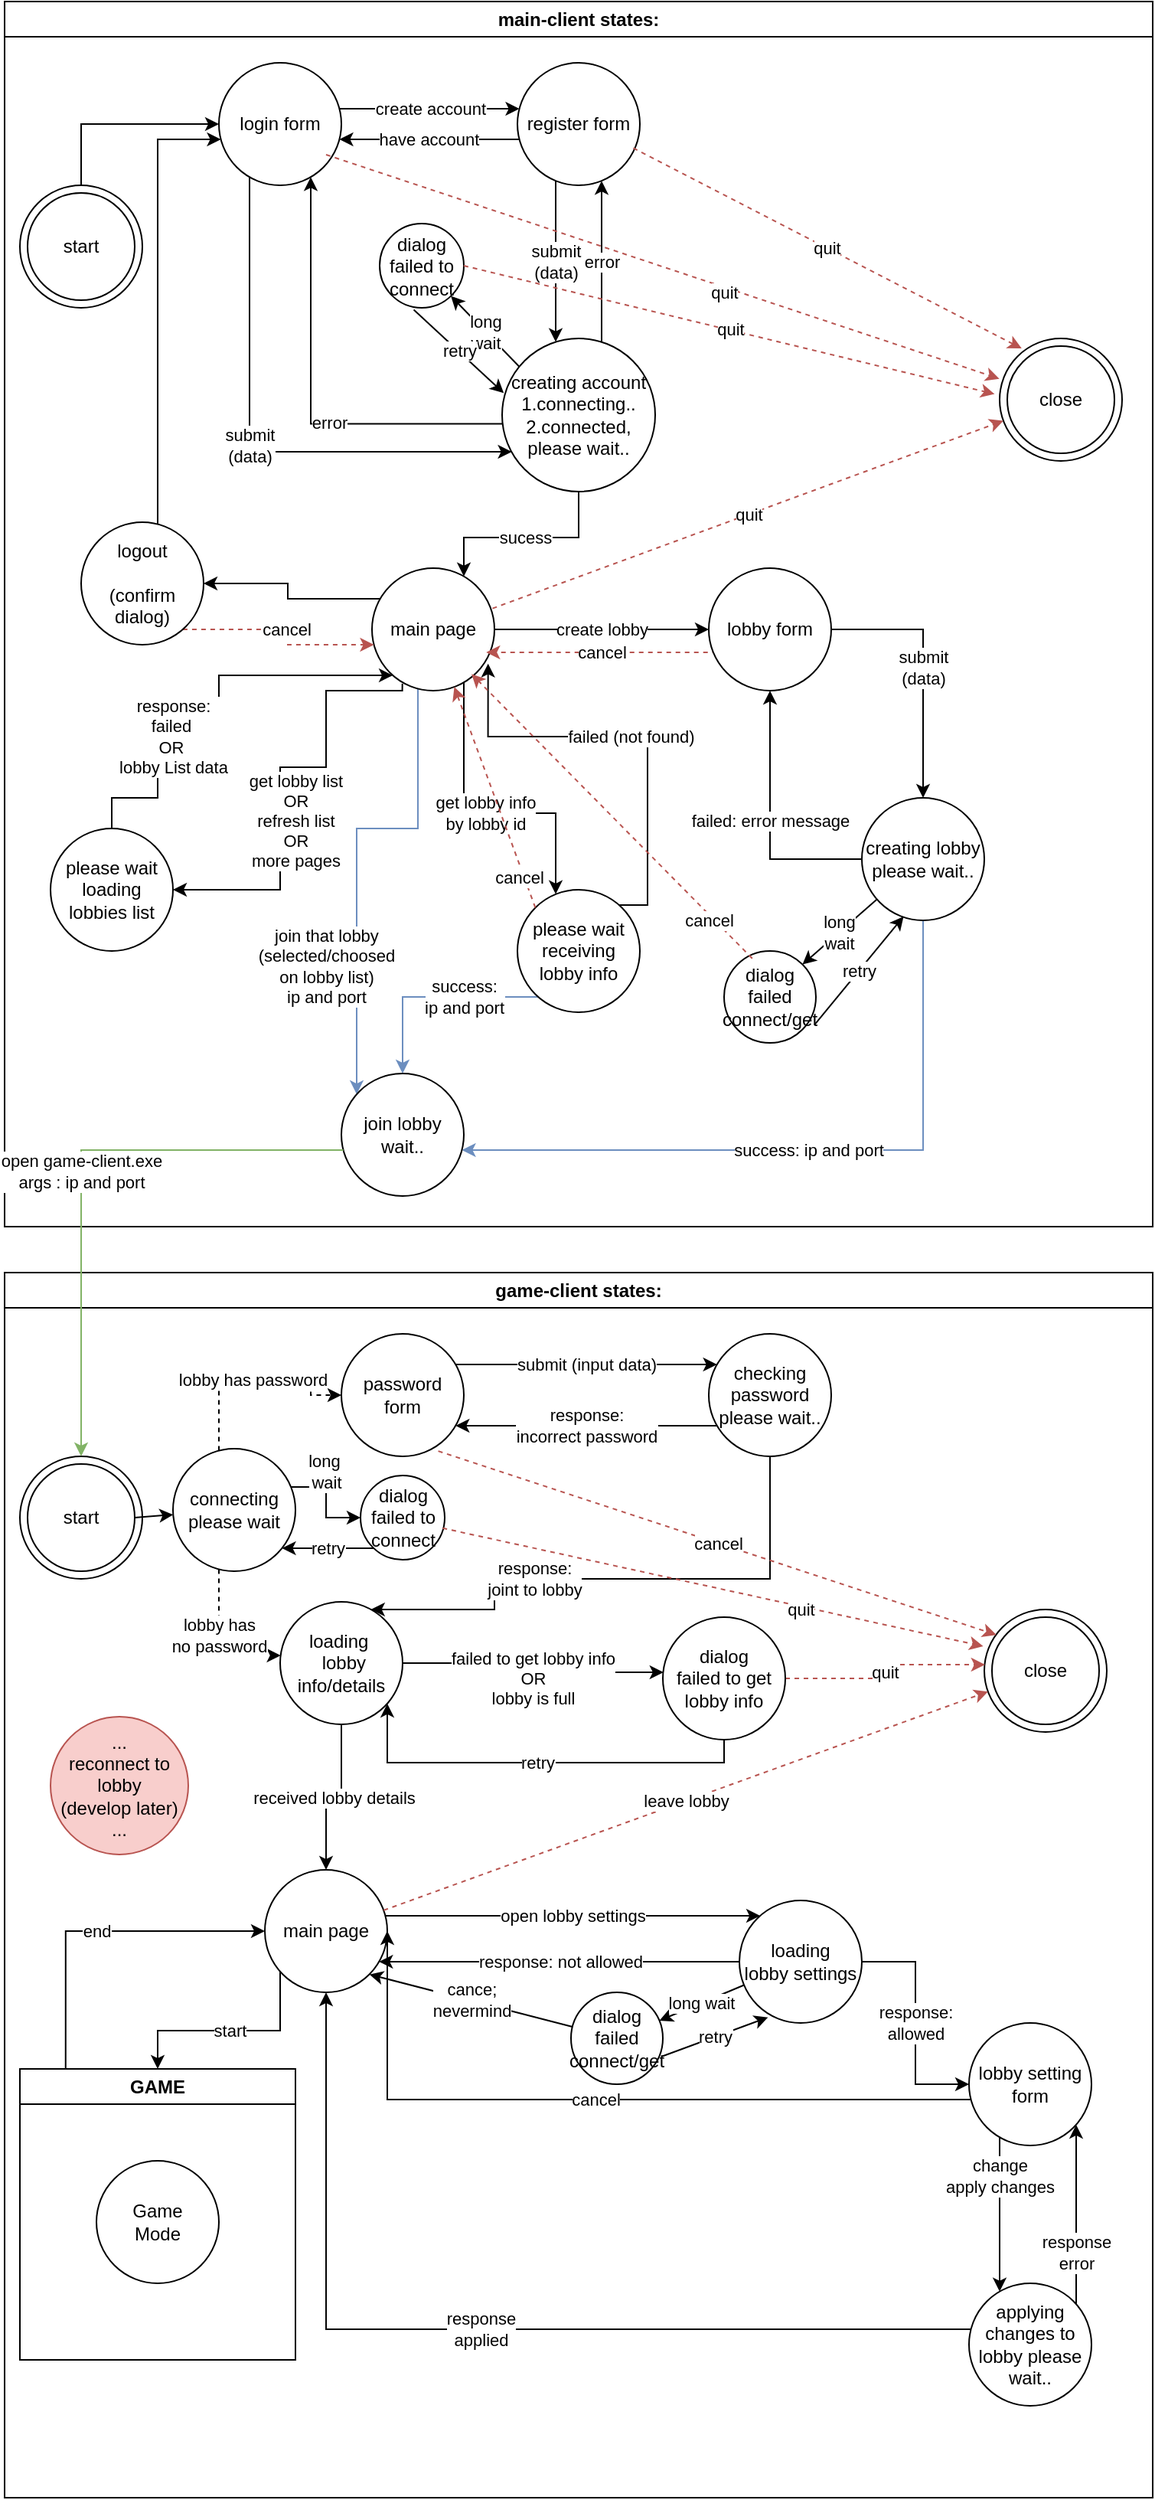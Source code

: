 <mxfile version="22.0.8" type="device">
  <diagram name="Page-1" id="zZIjlVgIFrnFrHsxci6c">
    <mxGraphModel dx="1669" dy="372" grid="1" gridSize="10" guides="1" tooltips="1" connect="1" arrows="1" fold="1" page="1" pageScale="1" pageWidth="850" pageHeight="1100" math="0" shadow="0">
      <root>
        <mxCell id="0" />
        <mxCell id="1" parent="0" />
        <mxCell id="9rOY-lswXxrDOTAaErbJ-1" value="main-client states:" style="swimlane;whiteSpace=wrap;html=1;" vertex="1" parent="1">
          <mxGeometry x="-830" y="20" width="750" height="800" as="geometry" />
        </mxCell>
        <mxCell id="9rOY-lswXxrDOTAaErbJ-2" style="edgeStyle=orthogonalEdgeStyle;rounded=0;orthogonalLoop=1;jettySize=auto;html=1;" edge="1" parent="9rOY-lswXxrDOTAaErbJ-1" source="9rOY-lswXxrDOTAaErbJ-3" target="9rOY-lswXxrDOTAaErbJ-6">
          <mxGeometry relative="1" as="geometry">
            <Array as="points">
              <mxPoint x="50" y="80" />
            </Array>
          </mxGeometry>
        </mxCell>
        <mxCell id="9rOY-lswXxrDOTAaErbJ-3" value="" style="ellipse;whiteSpace=wrap;html=1;aspect=fixed;" vertex="1" parent="9rOY-lswXxrDOTAaErbJ-1">
          <mxGeometry x="10" y="120" width="80" height="80" as="geometry" />
        </mxCell>
        <mxCell id="9rOY-lswXxrDOTAaErbJ-4" value="create account" style="edgeStyle=orthogonalEdgeStyle;rounded=0;orthogonalLoop=1;jettySize=auto;html=1;" edge="1" parent="9rOY-lswXxrDOTAaErbJ-1" source="9rOY-lswXxrDOTAaErbJ-6" target="9rOY-lswXxrDOTAaErbJ-9">
          <mxGeometry relative="1" as="geometry">
            <Array as="points">
              <mxPoint x="260" y="70" />
              <mxPoint x="260" y="70" />
            </Array>
          </mxGeometry>
        </mxCell>
        <mxCell id="9rOY-lswXxrDOTAaErbJ-5" value="submit&lt;br&gt;(data)" style="edgeStyle=orthogonalEdgeStyle;rounded=0;orthogonalLoop=1;jettySize=auto;html=1;entryX=0.063;entryY=0.74;entryDx=0;entryDy=0;entryPerimeter=0;" edge="1" parent="9rOY-lswXxrDOTAaErbJ-1" source="9rOY-lswXxrDOTAaErbJ-6" target="9rOY-lswXxrDOTAaErbJ-16">
          <mxGeometry relative="1" as="geometry">
            <Array as="points">
              <mxPoint x="160" y="294" />
            </Array>
            <mxPoint x="160.029" y="224.162" as="targetPoint" />
          </mxGeometry>
        </mxCell>
        <mxCell id="9rOY-lswXxrDOTAaErbJ-6" value="login form" style="ellipse;whiteSpace=wrap;html=1;aspect=fixed;" vertex="1" parent="9rOY-lswXxrDOTAaErbJ-1">
          <mxGeometry x="140" y="40" width="80" height="80" as="geometry" />
        </mxCell>
        <mxCell id="9rOY-lswXxrDOTAaErbJ-7" value="have account" style="edgeStyle=orthogonalEdgeStyle;rounded=0;orthogonalLoop=1;jettySize=auto;html=1;" edge="1" parent="9rOY-lswXxrDOTAaErbJ-1" source="9rOY-lswXxrDOTAaErbJ-9" target="9rOY-lswXxrDOTAaErbJ-6">
          <mxGeometry relative="1" as="geometry">
            <Array as="points">
              <mxPoint x="260" y="90" />
              <mxPoint x="260" y="90" />
            </Array>
          </mxGeometry>
        </mxCell>
        <mxCell id="9rOY-lswXxrDOTAaErbJ-8" value="submit&lt;br&gt;(data)" style="edgeStyle=orthogonalEdgeStyle;rounded=0;orthogonalLoop=1;jettySize=auto;html=1;" edge="1" parent="9rOY-lswXxrDOTAaErbJ-1" source="9rOY-lswXxrDOTAaErbJ-9" target="9rOY-lswXxrDOTAaErbJ-16">
          <mxGeometry relative="1" as="geometry">
            <Array as="points">
              <mxPoint x="360" y="170" />
              <mxPoint x="360" y="170" />
            </Array>
          </mxGeometry>
        </mxCell>
        <mxCell id="9rOY-lswXxrDOTAaErbJ-9" value="register form" style="ellipse;whiteSpace=wrap;html=1;aspect=fixed;" vertex="1" parent="9rOY-lswXxrDOTAaErbJ-1">
          <mxGeometry x="335" y="40" width="80" height="80" as="geometry" />
        </mxCell>
        <mxCell id="9rOY-lswXxrDOTAaErbJ-10" style="edgeStyle=orthogonalEdgeStyle;rounded=0;orthogonalLoop=1;jettySize=auto;html=1;exitX=0.011;exitY=0.557;exitDx=0;exitDy=0;exitPerimeter=0;" edge="1" parent="9rOY-lswXxrDOTAaErbJ-1" source="9rOY-lswXxrDOTAaErbJ-16" target="9rOY-lswXxrDOTAaErbJ-6">
          <mxGeometry relative="1" as="geometry">
            <Array as="points">
              <mxPoint x="200" y="276" />
            </Array>
            <mxPoint x="200.029" y="224.187" as="sourcePoint" />
          </mxGeometry>
        </mxCell>
        <mxCell id="9rOY-lswXxrDOTAaErbJ-11" value="error" style="edgeLabel;html=1;align=center;verticalAlign=middle;resizable=0;points=[];" vertex="1" connectable="0" parent="9rOY-lswXxrDOTAaErbJ-10">
          <mxGeometry x="-0.204" y="-1" relative="1" as="geometry">
            <mxPoint as="offset" />
          </mxGeometry>
        </mxCell>
        <mxCell id="9rOY-lswXxrDOTAaErbJ-14" value="error" style="edgeStyle=orthogonalEdgeStyle;rounded=0;orthogonalLoop=1;jettySize=auto;html=1;" edge="1" parent="9rOY-lswXxrDOTAaErbJ-1" source="9rOY-lswXxrDOTAaErbJ-16" target="9rOY-lswXxrDOTAaErbJ-9">
          <mxGeometry relative="1" as="geometry">
            <Array as="points">
              <mxPoint x="390" y="180" />
              <mxPoint x="390" y="180" />
            </Array>
          </mxGeometry>
        </mxCell>
        <mxCell id="9rOY-lswXxrDOTAaErbJ-15" value="sucess" style="edgeStyle=orthogonalEdgeStyle;rounded=0;orthogonalLoop=1;jettySize=auto;html=1;" edge="1" parent="9rOY-lswXxrDOTAaErbJ-1" source="9rOY-lswXxrDOTAaErbJ-16" target="9rOY-lswXxrDOTAaErbJ-22">
          <mxGeometry relative="1" as="geometry">
            <Array as="points">
              <mxPoint x="375" y="350" />
              <mxPoint x="300" y="350" />
            </Array>
          </mxGeometry>
        </mxCell>
        <mxCell id="9rOY-lswXxrDOTAaErbJ-16" value="creating account&lt;br&gt;1.connecting..&lt;br&gt;2.connected, please wait.." style="ellipse;whiteSpace=wrap;html=1;aspect=fixed;" vertex="1" parent="9rOY-lswXxrDOTAaErbJ-1">
          <mxGeometry x="325" y="220" width="100" height="100" as="geometry" />
        </mxCell>
        <mxCell id="9rOY-lswXxrDOTAaErbJ-17" style="edgeStyle=orthogonalEdgeStyle;rounded=0;orthogonalLoop=1;jettySize=auto;html=1;" edge="1" parent="9rOY-lswXxrDOTAaErbJ-1" source="9rOY-lswXxrDOTAaErbJ-22" target="9rOY-lswXxrDOTAaErbJ-24">
          <mxGeometry relative="1" as="geometry">
            <Array as="points">
              <mxPoint x="185" y="390" />
              <mxPoint x="185" y="380" />
            </Array>
          </mxGeometry>
        </mxCell>
        <mxCell id="9rOY-lswXxrDOTAaErbJ-18" value="create lobby" style="edgeStyle=orthogonalEdgeStyle;rounded=0;orthogonalLoop=1;jettySize=auto;html=1;" edge="1" parent="9rOY-lswXxrDOTAaErbJ-1" source="9rOY-lswXxrDOTAaErbJ-22" target="9rOY-lswXxrDOTAaErbJ-27">
          <mxGeometry relative="1" as="geometry">
            <Array as="points">
              <mxPoint x="390" y="410" />
              <mxPoint x="390" y="410" />
            </Array>
          </mxGeometry>
        </mxCell>
        <mxCell id="9rOY-lswXxrDOTAaErbJ-19" value="get lobby list&lt;br&gt;OR&lt;br&gt;refresh list&lt;br&gt;OR&lt;br&gt;more pages" style="edgeStyle=orthogonalEdgeStyle;rounded=0;orthogonalLoop=1;jettySize=auto;html=1;exitX=0.248;exitY=0.943;exitDx=0;exitDy=0;exitPerimeter=0;" edge="1" parent="9rOY-lswXxrDOTAaErbJ-1" source="9rOY-lswXxrDOTAaErbJ-22" target="9rOY-lswXxrDOTAaErbJ-29">
          <mxGeometry x="0.191" y="10" relative="1" as="geometry">
            <Array as="points">
              <mxPoint x="260" y="450" />
              <mxPoint x="210" y="450" />
              <mxPoint x="210" y="500" />
              <mxPoint x="180" y="500" />
              <mxPoint x="180" y="580" />
            </Array>
            <mxPoint as="offset" />
          </mxGeometry>
        </mxCell>
        <mxCell id="9rOY-lswXxrDOTAaErbJ-20" value="get lobby info&lt;br&gt;by lobby id" style="edgeStyle=orthogonalEdgeStyle;rounded=0;orthogonalLoop=1;jettySize=auto;html=1;" edge="1" parent="9rOY-lswXxrDOTAaErbJ-1" source="9rOY-lswXxrDOTAaErbJ-22" target="9rOY-lswXxrDOTAaErbJ-31">
          <mxGeometry relative="1" as="geometry">
            <Array as="points">
              <mxPoint x="300" y="530" />
              <mxPoint x="360" y="530" />
            </Array>
          </mxGeometry>
        </mxCell>
        <mxCell id="9rOY-lswXxrDOTAaErbJ-21" value="join that lobby&lt;br&gt;(selected/choosed&lt;br&gt;on lobby list)&lt;br&gt;ip and port" style="edgeStyle=orthogonalEdgeStyle;rounded=0;orthogonalLoop=1;jettySize=auto;html=1;fillColor=#dae8fc;strokeColor=#6c8ebf;" edge="1" parent="9rOY-lswXxrDOTAaErbJ-1" source="9rOY-lswXxrDOTAaErbJ-22" target="9rOY-lswXxrDOTAaErbJ-42">
          <mxGeometry x="0.452" y="-20" relative="1" as="geometry">
            <mxPoint x="194.856" y="602.861" as="targetPoint" />
            <Array as="points">
              <mxPoint x="270" y="540" />
              <mxPoint x="230" y="540" />
            </Array>
            <mxPoint as="offset" />
          </mxGeometry>
        </mxCell>
        <mxCell id="9rOY-lswXxrDOTAaErbJ-22" value="main page" style="ellipse;whiteSpace=wrap;html=1;aspect=fixed;" vertex="1" parent="9rOY-lswXxrDOTAaErbJ-1">
          <mxGeometry x="240" y="370" width="80" height="80" as="geometry" />
        </mxCell>
        <mxCell id="9rOY-lswXxrDOTAaErbJ-23" style="edgeStyle=orthogonalEdgeStyle;rounded=0;orthogonalLoop=1;jettySize=auto;html=1;" edge="1" parent="9rOY-lswXxrDOTAaErbJ-1" source="9rOY-lswXxrDOTAaErbJ-24" target="9rOY-lswXxrDOTAaErbJ-6">
          <mxGeometry relative="1" as="geometry">
            <Array as="points">
              <mxPoint x="100" y="90" />
            </Array>
          </mxGeometry>
        </mxCell>
        <mxCell id="9rOY-lswXxrDOTAaErbJ-118" value="cancel" style="edgeStyle=orthogonalEdgeStyle;rounded=0;orthogonalLoop=1;jettySize=auto;html=1;fillColor=#f8cecc;strokeColor=#b85450;dashed=1;" edge="1" parent="9rOY-lswXxrDOTAaErbJ-1" source="9rOY-lswXxrDOTAaErbJ-24" target="9rOY-lswXxrDOTAaErbJ-22">
          <mxGeometry relative="1" as="geometry">
            <Array as="points">
              <mxPoint x="185" y="410" />
              <mxPoint x="185" y="420" />
            </Array>
          </mxGeometry>
        </mxCell>
        <mxCell id="9rOY-lswXxrDOTAaErbJ-24" value="logout&lt;br&gt;&lt;br&gt;(confirm dialog)" style="ellipse;whiteSpace=wrap;html=1;aspect=fixed;" vertex="1" parent="9rOY-lswXxrDOTAaErbJ-1">
          <mxGeometry x="50" y="340" width="80" height="80" as="geometry" />
        </mxCell>
        <mxCell id="9rOY-lswXxrDOTAaErbJ-25" value="cancel" style="edgeStyle=orthogonalEdgeStyle;rounded=0;orthogonalLoop=1;jettySize=auto;html=1;fillColor=#f8cecc;strokeColor=#b85450;dashed=1;" edge="1" parent="9rOY-lswXxrDOTAaErbJ-1">
          <mxGeometry relative="1" as="geometry">
            <mxPoint x="465.359" y="425" as="sourcePoint" />
            <mxPoint x="314.641" y="425" as="targetPoint" />
            <Array as="points">
              <mxPoint x="390" y="425" />
              <mxPoint x="390" y="425" />
            </Array>
          </mxGeometry>
        </mxCell>
        <mxCell id="9rOY-lswXxrDOTAaErbJ-26" value="submit&lt;br&gt;(data)" style="edgeStyle=orthogonalEdgeStyle;rounded=0;orthogonalLoop=1;jettySize=auto;html=1;" edge="1" parent="9rOY-lswXxrDOTAaErbJ-1" source="9rOY-lswXxrDOTAaErbJ-27" target="9rOY-lswXxrDOTAaErbJ-41">
          <mxGeometry relative="1" as="geometry" />
        </mxCell>
        <mxCell id="9rOY-lswXxrDOTAaErbJ-27" value="lobby form" style="ellipse;whiteSpace=wrap;html=1;aspect=fixed;" vertex="1" parent="9rOY-lswXxrDOTAaErbJ-1">
          <mxGeometry x="460" y="370" width="80" height="80" as="geometry" />
        </mxCell>
        <mxCell id="9rOY-lswXxrDOTAaErbJ-28" value="response:&lt;br&gt;failed&amp;nbsp;&lt;br&gt;OR&amp;nbsp;&lt;br&gt;lobby List data" style="edgeStyle=orthogonalEdgeStyle;rounded=0;orthogonalLoop=1;jettySize=auto;html=1;" edge="1" parent="9rOY-lswXxrDOTAaErbJ-1" source="9rOY-lswXxrDOTAaErbJ-29" target="9rOY-lswXxrDOTAaErbJ-22">
          <mxGeometry x="-0.506" y="10" relative="1" as="geometry">
            <Array as="points">
              <mxPoint x="70" y="520" />
              <mxPoint x="100" y="520" />
              <mxPoint x="100" y="500" />
              <mxPoint x="140" y="500" />
              <mxPoint x="140" y="440" />
            </Array>
            <mxPoint x="10" y="-10" as="offset" />
          </mxGeometry>
        </mxCell>
        <mxCell id="9rOY-lswXxrDOTAaErbJ-29" value="please wait&lt;br&gt;loading lobbies list" style="ellipse;whiteSpace=wrap;html=1;aspect=fixed;" vertex="1" parent="9rOY-lswXxrDOTAaErbJ-1">
          <mxGeometry x="30" y="540" width="80" height="80" as="geometry" />
        </mxCell>
        <mxCell id="9rOY-lswXxrDOTAaErbJ-30" value="success:&lt;br&gt;ip and port" style="edgeStyle=orthogonalEdgeStyle;rounded=0;orthogonalLoop=1;jettySize=auto;html=1;fillColor=#dae8fc;strokeColor=#6c8ebf;" edge="1" parent="9rOY-lswXxrDOTAaErbJ-1" source="9rOY-lswXxrDOTAaErbJ-31" target="9rOY-lswXxrDOTAaErbJ-42">
          <mxGeometry x="-0.299" relative="1" as="geometry">
            <Array as="points">
              <mxPoint x="260" y="650" />
            </Array>
            <mxPoint as="offset" />
          </mxGeometry>
        </mxCell>
        <mxCell id="9rOY-lswXxrDOTAaErbJ-31" value="please wait&lt;br&gt;receiving lobby info" style="ellipse;whiteSpace=wrap;html=1;aspect=fixed;" vertex="1" parent="9rOY-lswXxrDOTAaErbJ-1">
          <mxGeometry x="335" y="580" width="80" height="80" as="geometry" />
        </mxCell>
        <mxCell id="9rOY-lswXxrDOTAaErbJ-32" value="failed (not found)" style="edgeStyle=orthogonalEdgeStyle;rounded=0;orthogonalLoop=1;jettySize=auto;html=1;entryX=0.948;entryY=0.779;entryDx=0;entryDy=0;entryPerimeter=0;" edge="1" parent="9rOY-lswXxrDOTAaErbJ-1" source="9rOY-lswXxrDOTAaErbJ-31" target="9rOY-lswXxrDOTAaErbJ-22">
          <mxGeometry relative="1" as="geometry">
            <Array as="points">
              <mxPoint x="420" y="590" />
              <mxPoint x="420" y="480" />
              <mxPoint x="316" y="480" />
            </Array>
          </mxGeometry>
        </mxCell>
        <mxCell id="9rOY-lswXxrDOTAaErbJ-33" value="" style="ellipse;whiteSpace=wrap;html=1;aspect=fixed;" vertex="1" parent="9rOY-lswXxrDOTAaErbJ-1">
          <mxGeometry x="650" y="220" width="80" height="80" as="geometry" />
        </mxCell>
        <mxCell id="9rOY-lswXxrDOTAaErbJ-34" value="quit" style="endArrow=classic;html=1;rounded=0;exitX=0.984;exitY=0.329;exitDx=0;exitDy=0;exitPerimeter=0;fillColor=#f8cecc;strokeColor=#b85450;dashed=1;" edge="1" parent="9rOY-lswXxrDOTAaErbJ-1" source="9rOY-lswXxrDOTAaErbJ-22" target="9rOY-lswXxrDOTAaErbJ-33">
          <mxGeometry width="50" height="50" relative="1" as="geometry">
            <mxPoint x="380" y="290" as="sourcePoint" />
            <mxPoint x="430" y="240" as="targetPoint" />
          </mxGeometry>
        </mxCell>
        <mxCell id="9rOY-lswXxrDOTAaErbJ-35" value="close" style="ellipse;whiteSpace=wrap;html=1;aspect=fixed;" vertex="1" parent="9rOY-lswXxrDOTAaErbJ-1">
          <mxGeometry x="655" y="225" width="70" height="70" as="geometry" />
        </mxCell>
        <mxCell id="9rOY-lswXxrDOTAaErbJ-36" value="start" style="ellipse;whiteSpace=wrap;html=1;aspect=fixed;" vertex="1" parent="9rOY-lswXxrDOTAaErbJ-1">
          <mxGeometry x="15" y="125" width="70" height="70" as="geometry" />
        </mxCell>
        <mxCell id="9rOY-lswXxrDOTAaErbJ-37" value="quit" style="endArrow=classic;html=1;rounded=0;exitX=0.875;exitY=0.75;exitDx=0;exitDy=0;exitPerimeter=0;entryX=-0.002;entryY=0.329;entryDx=0;entryDy=0;entryPerimeter=0;fillColor=#f8cecc;strokeColor=#b85450;dashed=1;" edge="1" parent="9rOY-lswXxrDOTAaErbJ-1" source="9rOY-lswXxrDOTAaErbJ-6" target="9rOY-lswXxrDOTAaErbJ-33">
          <mxGeometry x="0.187" y="-3" width="50" height="50" relative="1" as="geometry">
            <mxPoint x="370" y="280" as="sourcePoint" />
            <mxPoint x="420" y="230" as="targetPoint" />
            <mxPoint as="offset" />
          </mxGeometry>
        </mxCell>
        <mxCell id="9rOY-lswXxrDOTAaErbJ-38" value="quit" style="endArrow=classic;html=1;rounded=0;entryX=0.18;entryY=0.082;entryDx=0;entryDy=0;exitX=0.946;exitY=0.696;exitDx=0;exitDy=0;exitPerimeter=0;fillColor=#f8cecc;strokeColor=#b85450;entryPerimeter=0;dashed=1;" edge="1" parent="9rOY-lswXxrDOTAaErbJ-1" source="9rOY-lswXxrDOTAaErbJ-9" target="9rOY-lswXxrDOTAaErbJ-33">
          <mxGeometry width="50" height="50" relative="1" as="geometry">
            <mxPoint x="370" y="280" as="sourcePoint" />
            <mxPoint x="420" y="230" as="targetPoint" />
          </mxGeometry>
        </mxCell>
        <mxCell id="9rOY-lswXxrDOTAaErbJ-39" value="failed: error message" style="edgeStyle=orthogonalEdgeStyle;rounded=0;orthogonalLoop=1;jettySize=auto;html=1;" edge="1" parent="9rOY-lswXxrDOTAaErbJ-1" source="9rOY-lswXxrDOTAaErbJ-41" target="9rOY-lswXxrDOTAaErbJ-27">
          <mxGeometry relative="1" as="geometry" />
        </mxCell>
        <mxCell id="9rOY-lswXxrDOTAaErbJ-40" value="success: ip and port" style="edgeStyle=orthogonalEdgeStyle;rounded=0;orthogonalLoop=1;jettySize=auto;html=1;fillColor=#dae8fc;strokeColor=#6c8ebf;" edge="1" parent="9rOY-lswXxrDOTAaErbJ-1" source="9rOY-lswXxrDOTAaErbJ-41" target="9rOY-lswXxrDOTAaErbJ-42">
          <mxGeometry relative="1" as="geometry">
            <Array as="points">
              <mxPoint x="600" y="750" />
            </Array>
          </mxGeometry>
        </mxCell>
        <mxCell id="9rOY-lswXxrDOTAaErbJ-41" value="creating lobby&lt;br&gt;please wait.." style="ellipse;whiteSpace=wrap;html=1;aspect=fixed;" vertex="1" parent="9rOY-lswXxrDOTAaErbJ-1">
          <mxGeometry x="560" y="520" width="80" height="80" as="geometry" />
        </mxCell>
        <mxCell id="9rOY-lswXxrDOTAaErbJ-42" value="join lobby&lt;br&gt;wait.." style="ellipse;whiteSpace=wrap;html=1;aspect=fixed;" vertex="1" parent="9rOY-lswXxrDOTAaErbJ-1">
          <mxGeometry x="220" y="700" width="80" height="80" as="geometry" />
        </mxCell>
        <mxCell id="9rOY-lswXxrDOTAaErbJ-91" value="dialog&lt;br&gt;failed to connect" style="ellipse;whiteSpace=wrap;html=1;aspect=fixed;" vertex="1" parent="9rOY-lswXxrDOTAaErbJ-1">
          <mxGeometry x="245" y="145" width="55" height="55" as="geometry" />
        </mxCell>
        <mxCell id="9rOY-lswXxrDOTAaErbJ-99" value="long&lt;br&gt;wait" style="endArrow=classic;html=1;rounded=0;exitX=0.114;exitY=0.186;exitDx=0;exitDy=0;exitPerimeter=0;" edge="1" parent="9rOY-lswXxrDOTAaErbJ-1" source="9rOY-lswXxrDOTAaErbJ-16" target="9rOY-lswXxrDOTAaErbJ-91">
          <mxGeometry width="50" height="50" relative="1" as="geometry">
            <mxPoint x="235" y="303" as="sourcePoint" />
            <mxPoint x="266" y="318" as="targetPoint" />
          </mxGeometry>
        </mxCell>
        <mxCell id="9rOY-lswXxrDOTAaErbJ-100" value="retry" style="endArrow=classic;html=1;rounded=0;entryX=0.011;entryY=0.357;entryDx=0;entryDy=0;entryPerimeter=0;exitX=0.405;exitY=1.023;exitDx=0;exitDy=0;exitPerimeter=0;" edge="1" parent="9rOY-lswXxrDOTAaErbJ-1" source="9rOY-lswXxrDOTAaErbJ-91" target="9rOY-lswXxrDOTAaErbJ-16">
          <mxGeometry width="50" height="50" relative="1" as="geometry">
            <mxPoint x="346" y="249" as="sourcePoint" />
            <mxPoint x="301" y="198" as="targetPoint" />
          </mxGeometry>
        </mxCell>
        <mxCell id="9rOY-lswXxrDOTAaErbJ-103" value="quit" style="endArrow=classic;html=1;rounded=0;fillColor=#f8cecc;strokeColor=#b85450;dashed=1;entryX=-0.041;entryY=0.454;entryDx=0;entryDy=0;entryPerimeter=0;exitX=1;exitY=0.5;exitDx=0;exitDy=0;" edge="1" parent="9rOY-lswXxrDOTAaErbJ-1" source="9rOY-lswXxrDOTAaErbJ-91" target="9rOY-lswXxrDOTAaErbJ-33">
          <mxGeometry width="50" height="50" relative="1" as="geometry">
            <mxPoint x="317" y="314" as="sourcePoint" />
            <mxPoint x="656" y="271" as="targetPoint" />
          </mxGeometry>
        </mxCell>
        <mxCell id="9rOY-lswXxrDOTAaErbJ-112" value="dialog&lt;br&gt;failed connect/get" style="ellipse;whiteSpace=wrap;html=1;aspect=fixed;" vertex="1" parent="9rOY-lswXxrDOTAaErbJ-1">
          <mxGeometry x="470" y="620" width="60" height="60" as="geometry" />
        </mxCell>
        <mxCell id="9rOY-lswXxrDOTAaErbJ-114" value="long&lt;br&gt;wait" style="endArrow=classic;html=1;rounded=0;entryX=1;entryY=0;entryDx=0;entryDy=0;" edge="1" parent="9rOY-lswXxrDOTAaErbJ-1" source="9rOY-lswXxrDOTAaErbJ-41" target="9rOY-lswXxrDOTAaErbJ-112">
          <mxGeometry width="50" height="50" relative="1" as="geometry">
            <mxPoint x="346" y="249" as="sourcePoint" />
            <mxPoint x="302" y="202" as="targetPoint" />
          </mxGeometry>
        </mxCell>
        <mxCell id="9rOY-lswXxrDOTAaErbJ-115" value="retry" style="endArrow=classic;html=1;rounded=0;entryX=0.341;entryY=0.968;entryDx=0;entryDy=0;entryPerimeter=0;exitX=0.983;exitY=0.805;exitDx=0;exitDy=0;exitPerimeter=0;" edge="1" parent="9rOY-lswXxrDOTAaErbJ-1" source="9rOY-lswXxrDOTAaErbJ-112" target="9rOY-lswXxrDOTAaErbJ-41">
          <mxGeometry width="50" height="50" relative="1" as="geometry">
            <mxPoint x="277" y="211" as="sourcePoint" />
            <mxPoint x="336" y="266" as="targetPoint" />
          </mxGeometry>
        </mxCell>
        <mxCell id="9rOY-lswXxrDOTAaErbJ-116" value="cancel" style="endArrow=classic;html=1;rounded=0;entryX=0.813;entryY=0.864;entryDx=0;entryDy=0;entryPerimeter=0;exitX=0.307;exitY=0.081;exitDx=0;exitDy=0;exitPerimeter=0;dashed=1;fillColor=#f8cecc;strokeColor=#b85450;" edge="1" parent="9rOY-lswXxrDOTAaErbJ-1" source="9rOY-lswXxrDOTAaErbJ-112" target="9rOY-lswXxrDOTAaErbJ-22">
          <mxGeometry x="-0.711" y="3" width="50" height="50" relative="1" as="geometry">
            <mxPoint x="580" y="596" as="sourcePoint" />
            <mxPoint x="531" y="639" as="targetPoint" />
            <mxPoint as="offset" />
          </mxGeometry>
        </mxCell>
        <mxCell id="9rOY-lswXxrDOTAaErbJ-117" value="cancel" style="endArrow=classic;html=1;rounded=0;exitX=0;exitY=0;exitDx=0;exitDy=0;dashed=1;fillColor=#f8cecc;strokeColor=#b85450;" edge="1" parent="9rOY-lswXxrDOTAaErbJ-1" source="9rOY-lswXxrDOTAaErbJ-31" target="9rOY-lswXxrDOTAaErbJ-22">
          <mxGeometry x="-0.711" y="3" width="50" height="50" relative="1" as="geometry">
            <mxPoint x="498" y="635" as="sourcePoint" />
            <mxPoint x="315" y="449" as="targetPoint" />
            <mxPoint as="offset" />
          </mxGeometry>
        </mxCell>
        <mxCell id="9rOY-lswXxrDOTAaErbJ-43" value="game-client states:" style="swimlane;whiteSpace=wrap;html=1;" vertex="1" parent="1">
          <mxGeometry x="-830" y="850" width="750" height="800" as="geometry" />
        </mxCell>
        <mxCell id="9rOY-lswXxrDOTAaErbJ-44" value="lobby has password" style="edgeStyle=orthogonalEdgeStyle;rounded=0;orthogonalLoop=1;jettySize=auto;html=1;dashed=1;" edge="1" parent="9rOY-lswXxrDOTAaErbJ-43" source="9rOY-lswXxrDOTAaErbJ-81" target="9rOY-lswXxrDOTAaErbJ-48">
          <mxGeometry relative="1" as="geometry">
            <Array as="points">
              <mxPoint x="140" y="70" />
              <mxPoint x="200" y="70" />
              <mxPoint x="200" y="80" />
            </Array>
          </mxGeometry>
        </mxCell>
        <mxCell id="9rOY-lswXxrDOTAaErbJ-45" value="lobby has &lt;br&gt;no password" style="edgeStyle=orthogonalEdgeStyle;rounded=0;orthogonalLoop=1;jettySize=auto;html=1;dashed=1;" edge="1" parent="9rOY-lswXxrDOTAaErbJ-43" source="9rOY-lswXxrDOTAaErbJ-81" target="9rOY-lswXxrDOTAaErbJ-61">
          <mxGeometry x="-0.11" relative="1" as="geometry">
            <Array as="points">
              <mxPoint x="140" y="250" />
            </Array>
            <mxPoint as="offset" />
          </mxGeometry>
        </mxCell>
        <mxCell id="9rOY-lswXxrDOTAaErbJ-46" value="" style="ellipse;whiteSpace=wrap;html=1;aspect=fixed;" vertex="1" parent="9rOY-lswXxrDOTAaErbJ-43">
          <mxGeometry x="10" y="120" width="80" height="80" as="geometry" />
        </mxCell>
        <mxCell id="9rOY-lswXxrDOTAaErbJ-47" value="submit (input data)" style="edgeStyle=orthogonalEdgeStyle;rounded=0;orthogonalLoop=1;jettySize=auto;html=1;" edge="1" parent="9rOY-lswXxrDOTAaErbJ-43" source="9rOY-lswXxrDOTAaErbJ-48" target="9rOY-lswXxrDOTAaErbJ-53">
          <mxGeometry relative="1" as="geometry">
            <Array as="points">
              <mxPoint x="350" y="60" />
              <mxPoint x="350" y="60" />
            </Array>
          </mxGeometry>
        </mxCell>
        <mxCell id="9rOY-lswXxrDOTAaErbJ-48" value="password form" style="ellipse;whiteSpace=wrap;html=1;aspect=fixed;" vertex="1" parent="9rOY-lswXxrDOTAaErbJ-43">
          <mxGeometry x="220" y="40" width="80" height="80" as="geometry" />
        </mxCell>
        <mxCell id="9rOY-lswXxrDOTAaErbJ-49" value="open lobby settings" style="edgeStyle=orthogonalEdgeStyle;rounded=0;orthogonalLoop=1;jettySize=auto;html=1;" edge="1" parent="9rOY-lswXxrDOTAaErbJ-43" source="9rOY-lswXxrDOTAaErbJ-51" target="9rOY-lswXxrDOTAaErbJ-65">
          <mxGeometry relative="1" as="geometry">
            <Array as="points">
              <mxPoint x="430" y="420" />
              <mxPoint x="430" y="420" />
            </Array>
          </mxGeometry>
        </mxCell>
        <mxCell id="9rOY-lswXxrDOTAaErbJ-50" value="start" style="edgeStyle=orthogonalEdgeStyle;rounded=0;orthogonalLoop=1;jettySize=auto;html=1;" edge="1" parent="9rOY-lswXxrDOTAaErbJ-43" source="9rOY-lswXxrDOTAaErbJ-51" target="9rOY-lswXxrDOTAaErbJ-75">
          <mxGeometry relative="1" as="geometry">
            <Array as="points">
              <mxPoint x="180" y="495" />
              <mxPoint x="100" y="495" />
            </Array>
          </mxGeometry>
        </mxCell>
        <mxCell id="9rOY-lswXxrDOTAaErbJ-51" value="main page" style="ellipse;whiteSpace=wrap;html=1;aspect=fixed;" vertex="1" parent="9rOY-lswXxrDOTAaErbJ-43">
          <mxGeometry x="170" y="390" width="80" height="80" as="geometry" />
        </mxCell>
        <mxCell id="9rOY-lswXxrDOTAaErbJ-52" value="response: &lt;br&gt;incorrect password" style="edgeStyle=orthogonalEdgeStyle;rounded=0;orthogonalLoop=1;jettySize=auto;html=1;" edge="1" parent="9rOY-lswXxrDOTAaErbJ-43" source="9rOY-lswXxrDOTAaErbJ-53" target="9rOY-lswXxrDOTAaErbJ-48">
          <mxGeometry relative="1" as="geometry">
            <Array as="points">
              <mxPoint x="350" y="100" />
              <mxPoint x="350" y="100" />
            </Array>
          </mxGeometry>
        </mxCell>
        <mxCell id="9rOY-lswXxrDOTAaErbJ-53" value="checking password&lt;br&gt;please wait.." style="ellipse;whiteSpace=wrap;html=1;aspect=fixed;" vertex="1" parent="9rOY-lswXxrDOTAaErbJ-43">
          <mxGeometry x="460" y="40" width="80" height="80" as="geometry" />
        </mxCell>
        <mxCell id="9rOY-lswXxrDOTAaErbJ-54" value="response:&lt;br&gt;joint to lobby" style="edgeStyle=orthogonalEdgeStyle;rounded=0;orthogonalLoop=1;jettySize=auto;html=1;" edge="1" parent="9rOY-lswXxrDOTAaErbJ-43" source="9rOY-lswXxrDOTAaErbJ-53" target="9rOY-lswXxrDOTAaErbJ-61">
          <mxGeometry x="0.301" relative="1" as="geometry">
            <Array as="points">
              <mxPoint x="500" y="200" />
              <mxPoint x="320" y="200" />
              <mxPoint x="320" y="220" />
            </Array>
            <mxPoint as="offset" />
          </mxGeometry>
        </mxCell>
        <mxCell id="9rOY-lswXxrDOTAaErbJ-55" value="" style="ellipse;whiteSpace=wrap;html=1;aspect=fixed;" vertex="1" parent="9rOY-lswXxrDOTAaErbJ-43">
          <mxGeometry x="640" y="220" width="80" height="80" as="geometry" />
        </mxCell>
        <mxCell id="9rOY-lswXxrDOTAaErbJ-56" value="close" style="ellipse;whiteSpace=wrap;html=1;aspect=fixed;" vertex="1" parent="9rOY-lswXxrDOTAaErbJ-43">
          <mxGeometry x="645" y="225" width="70" height="70" as="geometry" />
        </mxCell>
        <mxCell id="9rOY-lswXxrDOTAaErbJ-57" value="start" style="ellipse;whiteSpace=wrap;html=1;aspect=fixed;" vertex="1" parent="9rOY-lswXxrDOTAaErbJ-43">
          <mxGeometry x="15" y="125" width="70" height="70" as="geometry" />
        </mxCell>
        <mxCell id="9rOY-lswXxrDOTAaErbJ-58" value="cancel" style="endArrow=classic;html=1;rounded=0;entryX=0.098;entryY=0.207;entryDx=0;entryDy=0;exitX=0.791;exitY=0.957;exitDx=0;exitDy=0;fillColor=#f8cecc;strokeColor=#b85450;exitPerimeter=0;dashed=1;entryPerimeter=0;" edge="1" parent="9rOY-lswXxrDOTAaErbJ-43" source="9rOY-lswXxrDOTAaErbJ-48" target="9rOY-lswXxrDOTAaErbJ-55">
          <mxGeometry width="50" height="50" relative="1" as="geometry">
            <mxPoint x="360" y="210" as="sourcePoint" />
            <mxPoint x="410" y="160" as="targetPoint" />
          </mxGeometry>
        </mxCell>
        <mxCell id="9rOY-lswXxrDOTAaErbJ-59" value="leave lobby" style="endArrow=classic;html=1;rounded=0;fillColor=#f8cecc;strokeColor=#b85450;dashed=1;" edge="1" parent="9rOY-lswXxrDOTAaErbJ-43" source="9rOY-lswXxrDOTAaErbJ-51" target="9rOY-lswXxrDOTAaErbJ-55">
          <mxGeometry width="50" height="50" relative="1" as="geometry">
            <mxPoint x="360" y="290" as="sourcePoint" />
            <mxPoint x="410" y="240" as="targetPoint" />
          </mxGeometry>
        </mxCell>
        <mxCell id="9rOY-lswXxrDOTAaErbJ-60" value="received lobby details" style="edgeStyle=orthogonalEdgeStyle;rounded=0;orthogonalLoop=1;jettySize=auto;html=1;" edge="1" parent="9rOY-lswXxrDOTAaErbJ-43" source="9rOY-lswXxrDOTAaErbJ-61" target="9rOY-lswXxrDOTAaErbJ-51">
          <mxGeometry relative="1" as="geometry" />
        </mxCell>
        <mxCell id="9rOY-lswXxrDOTAaErbJ-61" value="loading&amp;nbsp;&lt;br&gt;&amp;nbsp;lobby info/details" style="ellipse;whiteSpace=wrap;html=1;aspect=fixed;" vertex="1" parent="9rOY-lswXxrDOTAaErbJ-43">
          <mxGeometry x="180" y="215" width="80" height="80" as="geometry" />
        </mxCell>
        <mxCell id="9rOY-lswXxrDOTAaErbJ-62" value="quit" style="edgeStyle=orthogonalEdgeStyle;rounded=0;orthogonalLoop=1;jettySize=auto;html=1;entryX=0.005;entryY=0.45;entryDx=0;entryDy=0;entryPerimeter=0;fillColor=#f8cecc;strokeColor=#b85450;dashed=1;" edge="1" parent="9rOY-lswXxrDOTAaErbJ-43" source="9rOY-lswXxrDOTAaErbJ-72" target="9rOY-lswXxrDOTAaErbJ-55">
          <mxGeometry relative="1" as="geometry" />
        </mxCell>
        <mxCell id="9rOY-lswXxrDOTAaErbJ-63" value="response:&lt;br&gt;allowed" style="edgeStyle=orthogonalEdgeStyle;rounded=0;orthogonalLoop=1;jettySize=auto;html=1;" edge="1" parent="9rOY-lswXxrDOTAaErbJ-43" source="9rOY-lswXxrDOTAaErbJ-65" target="9rOY-lswXxrDOTAaErbJ-71">
          <mxGeometry relative="1" as="geometry" />
        </mxCell>
        <mxCell id="9rOY-lswXxrDOTAaErbJ-64" value="response: not allowed" style="edgeStyle=orthogonalEdgeStyle;rounded=0;orthogonalLoop=1;jettySize=auto;html=1;" edge="1" parent="9rOY-lswXxrDOTAaErbJ-43" source="9rOY-lswXxrDOTAaErbJ-65" target="9rOY-lswXxrDOTAaErbJ-51">
          <mxGeometry relative="1" as="geometry">
            <Array as="points">
              <mxPoint x="300" y="450" />
              <mxPoint x="300" y="450" />
            </Array>
          </mxGeometry>
        </mxCell>
        <mxCell id="9rOY-lswXxrDOTAaErbJ-65" value="loading&lt;br&gt;lobby settings" style="ellipse;whiteSpace=wrap;html=1;aspect=fixed;" vertex="1" parent="9rOY-lswXxrDOTAaErbJ-43">
          <mxGeometry x="480" y="410" width="80" height="80" as="geometry" />
        </mxCell>
        <mxCell id="9rOY-lswXxrDOTAaErbJ-66" value="response&lt;br&gt;error" style="edgeStyle=orthogonalEdgeStyle;rounded=0;orthogonalLoop=1;jettySize=auto;html=1;" edge="1" parent="9rOY-lswXxrDOTAaErbJ-43" source="9rOY-lswXxrDOTAaErbJ-68" target="9rOY-lswXxrDOTAaErbJ-71">
          <mxGeometry x="-0.427" relative="1" as="geometry">
            <Array as="points">
              <mxPoint x="700" y="610" />
              <mxPoint x="700" y="610" />
            </Array>
            <mxPoint as="offset" />
          </mxGeometry>
        </mxCell>
        <mxCell id="9rOY-lswXxrDOTAaErbJ-67" value="response&lt;br&gt;applied" style="edgeStyle=orthogonalEdgeStyle;rounded=0;orthogonalLoop=1;jettySize=auto;html=1;entryX=0.5;entryY=1;entryDx=0;entryDy=0;" edge="1" parent="9rOY-lswXxrDOTAaErbJ-43" source="9rOY-lswXxrDOTAaErbJ-68" target="9rOY-lswXxrDOTAaErbJ-51">
          <mxGeometry relative="1" as="geometry">
            <Array as="points">
              <mxPoint x="210" y="690" />
            </Array>
          </mxGeometry>
        </mxCell>
        <mxCell id="9rOY-lswXxrDOTAaErbJ-68" value="applying&lt;br&gt;changes to lobby please wait.." style="ellipse;whiteSpace=wrap;html=1;aspect=fixed;direction=south;" vertex="1" parent="9rOY-lswXxrDOTAaErbJ-43">
          <mxGeometry x="630" y="660" width="80" height="80" as="geometry" />
        </mxCell>
        <mxCell id="9rOY-lswXxrDOTAaErbJ-69" value="cancel" style="edgeStyle=orthogonalEdgeStyle;rounded=0;orthogonalLoop=1;jettySize=auto;html=1;" edge="1" parent="9rOY-lswXxrDOTAaErbJ-43" source="9rOY-lswXxrDOTAaErbJ-71" target="9rOY-lswXxrDOTAaErbJ-51">
          <mxGeometry relative="1" as="geometry">
            <Array as="points">
              <mxPoint x="250" y="540" />
            </Array>
          </mxGeometry>
        </mxCell>
        <mxCell id="9rOY-lswXxrDOTAaErbJ-70" value="change&lt;br&gt;apply changes" style="edgeStyle=orthogonalEdgeStyle;rounded=0;orthogonalLoop=1;jettySize=auto;html=1;" edge="1" parent="9rOY-lswXxrDOTAaErbJ-43" source="9rOY-lswXxrDOTAaErbJ-71" target="9rOY-lswXxrDOTAaErbJ-68">
          <mxGeometry x="-0.497" relative="1" as="geometry">
            <Array as="points">
              <mxPoint x="650" y="610" />
              <mxPoint x="650" y="610" />
            </Array>
            <mxPoint as="offset" />
          </mxGeometry>
        </mxCell>
        <mxCell id="9rOY-lswXxrDOTAaErbJ-71" value="lobby setting&lt;br&gt;form" style="ellipse;whiteSpace=wrap;html=1;aspect=fixed;" vertex="1" parent="9rOY-lswXxrDOTAaErbJ-43">
          <mxGeometry x="630" y="490" width="80" height="80" as="geometry" />
        </mxCell>
        <mxCell id="9rOY-lswXxrDOTAaErbJ-80" value="retry" style="edgeStyle=orthogonalEdgeStyle;rounded=0;orthogonalLoop=1;jettySize=auto;html=1;" edge="1" parent="9rOY-lswXxrDOTAaErbJ-43" source="9rOY-lswXxrDOTAaErbJ-72" target="9rOY-lswXxrDOTAaErbJ-61">
          <mxGeometry relative="1" as="geometry">
            <Array as="points">
              <mxPoint x="470" y="320" />
              <mxPoint x="250" y="320" />
            </Array>
          </mxGeometry>
        </mxCell>
        <mxCell id="9rOY-lswXxrDOTAaErbJ-72" value="dialog&lt;br&gt;failed to get&lt;br&gt;lobby info" style="ellipse;whiteSpace=wrap;html=1;aspect=fixed;" vertex="1" parent="9rOY-lswXxrDOTAaErbJ-43">
          <mxGeometry x="430" y="225" width="80" height="80" as="geometry" />
        </mxCell>
        <mxCell id="9rOY-lswXxrDOTAaErbJ-73" value="failed to get lobby info&lt;br style=&quot;border-color: var(--border-color);&quot;&gt;OR&lt;br style=&quot;border-color: var(--border-color);&quot;&gt;lobby is full" style="edgeStyle=orthogonalEdgeStyle;rounded=0;orthogonalLoop=1;jettySize=auto;html=1;entryX=0.005;entryY=0.45;entryDx=0;entryDy=0;entryPerimeter=0;" edge="1" parent="9rOY-lswXxrDOTAaErbJ-43" source="9rOY-lswXxrDOTAaErbJ-61" target="9rOY-lswXxrDOTAaErbJ-72">
          <mxGeometry x="0.032" y="-4" relative="1" as="geometry">
            <mxPoint x="-570" y="1105" as="sourcePoint" />
            <mxPoint x="-190" y="1106" as="targetPoint" />
            <mxPoint as="offset" />
          </mxGeometry>
        </mxCell>
        <mxCell id="9rOY-lswXxrDOTAaErbJ-74" value="end" style="edgeStyle=orthogonalEdgeStyle;rounded=0;orthogonalLoop=1;jettySize=auto;html=1;exitX=0.166;exitY=0;exitDx=0;exitDy=0;exitPerimeter=0;" edge="1" parent="9rOY-lswXxrDOTAaErbJ-43" source="9rOY-lswXxrDOTAaErbJ-75" target="9rOY-lswXxrDOTAaErbJ-51">
          <mxGeometry relative="1" as="geometry">
            <Array as="points">
              <mxPoint x="40" y="430" />
            </Array>
          </mxGeometry>
        </mxCell>
        <mxCell id="9rOY-lswXxrDOTAaErbJ-75" value="GAME" style="swimlane;whiteSpace=wrap;html=1;" vertex="1" parent="9rOY-lswXxrDOTAaErbJ-43">
          <mxGeometry x="10" y="520" width="180" height="190" as="geometry" />
        </mxCell>
        <mxCell id="9rOY-lswXxrDOTAaErbJ-76" value="Game&lt;br&gt;Mode" style="ellipse;whiteSpace=wrap;html=1;aspect=fixed;" vertex="1" parent="9rOY-lswXxrDOTAaErbJ-75">
          <mxGeometry x="50" y="60" width="80" height="80" as="geometry" />
        </mxCell>
        <mxCell id="9rOY-lswXxrDOTAaErbJ-79" value="...&lt;br&gt;reconnect to lobby&lt;br&gt;(develop later)&lt;br&gt;..." style="ellipse;whiteSpace=wrap;html=1;aspect=fixed;fillColor=#f8cecc;strokeColor=#b85450;" vertex="1" parent="9rOY-lswXxrDOTAaErbJ-43">
          <mxGeometry x="30" y="290" width="90" height="90" as="geometry" />
        </mxCell>
        <mxCell id="9rOY-lswXxrDOTAaErbJ-89" value="long&amp;nbsp;&lt;br&gt;wait" style="edgeStyle=orthogonalEdgeStyle;rounded=0;orthogonalLoop=1;jettySize=auto;html=1;" edge="1" parent="9rOY-lswXxrDOTAaErbJ-43" source="9rOY-lswXxrDOTAaErbJ-81" target="9rOY-lswXxrDOTAaErbJ-87">
          <mxGeometry x="-0.156" y="-15" relative="1" as="geometry">
            <Array as="points">
              <mxPoint x="210" y="140" />
              <mxPoint x="210" y="160" />
            </Array>
            <mxPoint x="15" y="-15" as="offset" />
          </mxGeometry>
        </mxCell>
        <mxCell id="9rOY-lswXxrDOTAaErbJ-81" value="connecting&lt;br&gt;please wait" style="ellipse;whiteSpace=wrap;html=1;aspect=fixed;" vertex="1" parent="9rOY-lswXxrDOTAaErbJ-43">
          <mxGeometry x="110" y="115" width="80" height="80" as="geometry" />
        </mxCell>
        <mxCell id="9rOY-lswXxrDOTAaErbJ-86" value="" style="endArrow=classic;html=1;rounded=0;exitX=1;exitY=0.5;exitDx=0;exitDy=0;" edge="1" parent="9rOY-lswXxrDOTAaErbJ-43" source="9rOY-lswXxrDOTAaErbJ-57" target="9rOY-lswXxrDOTAaErbJ-81">
          <mxGeometry width="50" height="50" relative="1" as="geometry">
            <mxPoint x="350" y="230" as="sourcePoint" />
            <mxPoint x="400" y="180" as="targetPoint" />
          </mxGeometry>
        </mxCell>
        <mxCell id="9rOY-lswXxrDOTAaErbJ-90" value="retry" style="edgeStyle=orthogonalEdgeStyle;rounded=0;orthogonalLoop=1;jettySize=auto;html=1;" edge="1" parent="9rOY-lswXxrDOTAaErbJ-43" source="9rOY-lswXxrDOTAaErbJ-87" target="9rOY-lswXxrDOTAaErbJ-81">
          <mxGeometry relative="1" as="geometry">
            <Array as="points">
              <mxPoint x="200" y="180" />
              <mxPoint x="200" y="180" />
            </Array>
          </mxGeometry>
        </mxCell>
        <mxCell id="9rOY-lswXxrDOTAaErbJ-87" value="dialog&lt;br&gt;failed to connect" style="ellipse;whiteSpace=wrap;html=1;aspect=fixed;" vertex="1" parent="9rOY-lswXxrDOTAaErbJ-43">
          <mxGeometry x="232.5" y="132.5" width="55" height="55" as="geometry" />
        </mxCell>
        <mxCell id="9rOY-lswXxrDOTAaErbJ-88" value="quit" style="endArrow=classic;html=1;rounded=0;entryX=-0.009;entryY=0.3;entryDx=0;entryDy=0;entryPerimeter=0;exitX=0.975;exitY=0.625;exitDx=0;exitDy=0;exitPerimeter=0;dashed=1;fillColor=#f8cecc;strokeColor=#b85450;" edge="1" parent="9rOY-lswXxrDOTAaErbJ-43" source="9rOY-lswXxrDOTAaErbJ-87" target="9rOY-lswXxrDOTAaErbJ-55">
          <mxGeometry x="0.327" y="-2" width="50" height="50" relative="1" as="geometry">
            <mxPoint x="350" y="230" as="sourcePoint" />
            <mxPoint x="400" y="180" as="targetPoint" />
            <mxPoint as="offset" />
          </mxGeometry>
        </mxCell>
        <mxCell id="9rOY-lswXxrDOTAaErbJ-104" value="dialog&lt;br&gt;failed connect/get" style="ellipse;whiteSpace=wrap;html=1;aspect=fixed;" vertex="1" parent="9rOY-lswXxrDOTAaErbJ-43">
          <mxGeometry x="370" y="470" width="60" height="60" as="geometry" />
        </mxCell>
        <mxCell id="9rOY-lswXxrDOTAaErbJ-105" value="long wait" style="endArrow=classic;html=1;rounded=0;" edge="1" parent="9rOY-lswXxrDOTAaErbJ-43" source="9rOY-lswXxrDOTAaErbJ-65" target="9rOY-lswXxrDOTAaErbJ-104">
          <mxGeometry width="50" height="50" relative="1" as="geometry">
            <mxPoint x="390" y="470" as="sourcePoint" />
            <mxPoint x="440" y="420" as="targetPoint" />
          </mxGeometry>
        </mxCell>
        <mxCell id="9rOY-lswXxrDOTAaErbJ-106" value="retry" style="endArrow=classic;html=1;rounded=0;entryX=0.234;entryY=0.954;entryDx=0;entryDy=0;entryPerimeter=0;exitX=0.983;exitY=0.7;exitDx=0;exitDy=0;exitPerimeter=0;" edge="1" parent="9rOY-lswXxrDOTAaErbJ-43" source="9rOY-lswXxrDOTAaErbJ-104" target="9rOY-lswXxrDOTAaErbJ-65">
          <mxGeometry width="50" height="50" relative="1" as="geometry">
            <mxPoint x="493" y="475" as="sourcePoint" />
            <mxPoint x="438" y="499" as="targetPoint" />
          </mxGeometry>
        </mxCell>
        <mxCell id="9rOY-lswXxrDOTAaErbJ-107" value="cance;&lt;br&gt;nevermind" style="endArrow=classic;html=1;rounded=0;entryX=1;entryY=1;entryDx=0;entryDy=0;" edge="1" parent="9rOY-lswXxrDOTAaErbJ-43" source="9rOY-lswXxrDOTAaErbJ-104" target="9rOY-lswXxrDOTAaErbJ-51">
          <mxGeometry width="50" height="50" relative="1" as="geometry">
            <mxPoint x="258" y="426" as="sourcePoint" />
            <mxPoint x="652" y="284" as="targetPoint" />
          </mxGeometry>
        </mxCell>
        <mxCell id="9rOY-lswXxrDOTAaErbJ-77" value="open game-client.exe&lt;br&gt;args : ip and port" style="edgeStyle=orthogonalEdgeStyle;rounded=0;orthogonalLoop=1;jettySize=auto;html=1;entryX=0.5;entryY=0;entryDx=0;entryDy=0;fillColor=#d5e8d4;strokeColor=#82b366;" edge="1" parent="1" source="9rOY-lswXxrDOTAaErbJ-42" target="9rOY-lswXxrDOTAaErbJ-46">
          <mxGeometry relative="1" as="geometry">
            <Array as="points">
              <mxPoint x="-780" y="770" />
            </Array>
          </mxGeometry>
        </mxCell>
      </root>
    </mxGraphModel>
  </diagram>
</mxfile>
